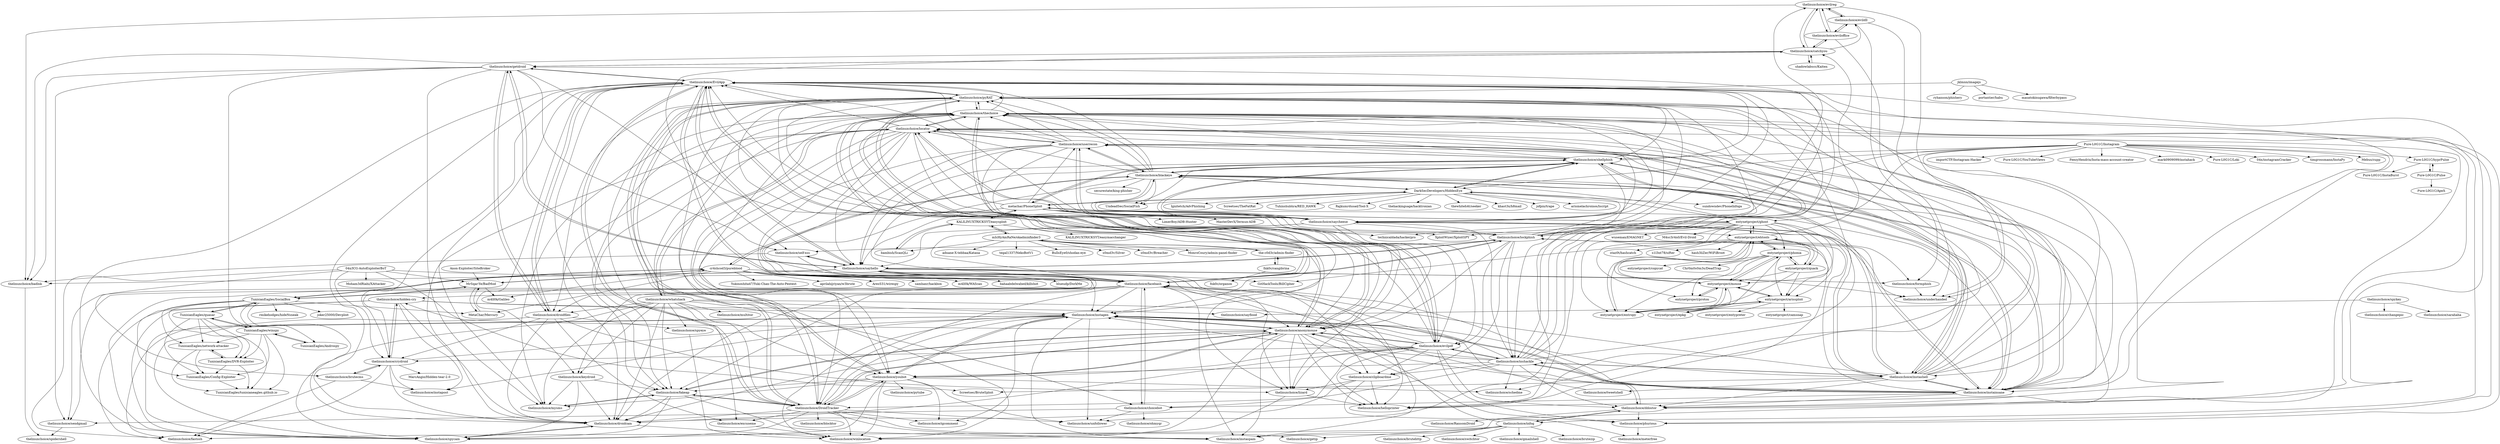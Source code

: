 digraph G {
"thelinuxchoice/evilreg" -> "thelinuxchoice/evildll"
"thelinuxchoice/evilreg" -> "thelinuxchoice/eviloffice"
"thelinuxchoice/evilreg" -> "thelinuxchoice/catchyou"
"thelinuxchoice/evilreg" -> "thelinuxchoice/underhanded"
"thelinuxchoice/evilreg" -> "thelinuxchoice/badlnk"
"thelinuxchoice/shellphish" -> "thelinuxchoice/blackeye"
"thelinuxchoice/shellphish" -> "thelinuxchoice/userrecon"
"thelinuxchoice/shellphish" -> "thelinuxchoice/saycheese"
"thelinuxchoice/shellphish" -> "thelinuxchoice/instashell"
"thelinuxchoice/shellphish" -> "DarkSecDevelopers/HiddenEye"
"thelinuxchoice/shellphish" -> "UndeadSec/SocialFish" ["e"=1]
"thelinuxchoice/shellphish" -> "thelinuxchoice/instainsane"
"thelinuxchoice/shellphish" -> "thelinuxchoice/thechoice"
"thelinuxchoice/shellphish" -> "thelinuxchoice/pyRAT"
"thelinuxchoice/shellphish" -> "thelinuxchoice/locator"
"thelinuxchoice/shellphish" -> "thelinuxchoice/facebash"
"thelinuxchoice/shellphish" -> "thelinuxchoice/inshackle"
"thelinuxchoice/shellphish" -> "thelinuxchoice/EvilApp"
"thelinuxchoice/shellphish" -> "metachar/PhoneSploit"
"thelinuxchoice/shellphish" -> "thelinuxchoice/sayhello"
"thelinuxchoice/inshackle" -> "thelinuxchoice/anonymouse"
"thelinuxchoice/inshackle" -> "thelinuxchoice/youbot"
"thelinuxchoice/inshackle" -> "thelinuxchoice/pyRAT"
"thelinuxchoice/inshackle" -> "thelinuxchoice/instagen"
"thelinuxchoice/inshackle" -> "thelinuxchoice/choicebot"
"thelinuxchoice/inshackle" -> "thelinuxchoice/thechoice"
"thelinuxchoice/inshackle" -> "thelinuxchoice/evilpdf"
"thelinuxchoice/inshackle" -> "thelinuxchoice/facebash"
"thelinuxchoice/inshackle" -> "thelinuxchoice/schedme"
"thelinuxchoice/inshackle" -> "thelinuxchoice/locator"
"thelinuxchoice/inshackle" -> "thelinuxchoice/instainsane"
"thelinuxchoice/inshackle" -> "thelinuxchoice/EvilApp"
"thelinuxchoice/inshackle" -> "thelinuxchoice/ddostor"
"thelinuxchoice/inshackle" -> "thelinuxchoice/clipboardme"
"thelinuxchoice/inshackle" -> "thelinuxchoice/instashell"
"entynetproject/ghost" -> "entynetproject/ehtools"
"entynetproject/ghost" -> "metachar/PhoneSploit"
"entynetproject/ghost" -> "entynetproject/phonia"
"entynetproject/ghost" -> "entynetproject/mouse"
"entynetproject/ghost" -> "entynetproject/proton"
"entynetproject/ghost" -> "entynetproject/entropy"
"entynetproject/ghost" -> "entynetproject/quack"
"entynetproject/ghost" -> "M4sc3r4n0/Evil-Droid" ["e"=1]
"entynetproject/ghost" -> "thelinuxchoice/lockphish"
"entynetproject/ghost" -> "entynetproject/arissploit"
"entynetproject/ghost" -> "XploitWizer/XploitSPY" ["e"=1]
"entynetproject/ghost" -> "wuseman/EMAGNET" ["e"=1]
"entynetproject/ghost" -> "DarkSecDevelopers/HiddenEye"
"entynetproject/ghost" -> "technicaldada/hackerpro" ["e"=1]
"entynetproject/ghost" -> "thelinuxchoice/blackeye"
"thelinuxchoice/sayhello" -> "thelinuxchoice/underhanded"
"thelinuxchoice/sayhello" -> "thelinuxchoice/self-xss"
"thelinuxchoice/sayhello" -> "thelinuxchoice/droidcam"
"thelinuxchoice/sayhello" -> "thelinuxchoice/droidfiles"
"thelinuxchoice/sayhello" -> "thelinuxchoice/clipboardme"
"thelinuxchoice/sayhello" -> "thelinuxchoice/EvilApp"
"thelinuxchoice/sayhello" -> "thelinuxchoice/sendgmail"
"thelinuxchoice/sayhello" -> "thelinuxchoice/formphish"
"thelinuxchoice/sayhello" -> "thelinuxchoice/helloprinter"
"thelinuxchoice/sayhello" -> "thelinuxchoice/facebash"
"thelinuxchoice/sayhello" -> "thelinuxchoice/getdroid"
"thelinuxchoice/sayhello" -> "thelinuxchoice/lockphish"
"thelinuxchoice/sayhello" -> "thelinuxchoice/badlnk"
"DarkSecDevelopers/HiddenEye" -> "thelinuxchoice/shellphish"
"DarkSecDevelopers/HiddenEye" -> "thelinuxchoice/blackeye"
"DarkSecDevelopers/HiddenEye" -> "UndeadSec/SocialFish" ["e"=1]
"DarkSecDevelopers/HiddenEye" -> "sundowndev/PhoneInfoga" ["e"=1]
"DarkSecDevelopers/HiddenEye" -> "thelinuxchoice/saycheese"
"DarkSecDevelopers/HiddenEye" -> "Screetsec/TheFatRat" ["e"=1]
"DarkSecDevelopers/HiddenEye" -> "Tuhinshubhra/RED_HAWK" ["e"=1]
"DarkSecDevelopers/HiddenEye" -> "Rajkumrdusad/Tool-X" ["e"=1]
"DarkSecDevelopers/HiddenEye" -> "thehackingsage/hacktronian" ["e"=1]
"DarkSecDevelopers/HiddenEye" -> "thewhiteh4t/seeker" ["e"=1]
"DarkSecDevelopers/HiddenEye" -> "khast3x/h8mail" ["e"=1]
"DarkSecDevelopers/HiddenEye" -> "jofpin/trape" ["e"=1]
"DarkSecDevelopers/HiddenEye" -> "metachar/PhoneSploit"
"DarkSecDevelopers/HiddenEye" -> "arismelachroinos/lscript" ["e"=1]
"DarkSecDevelopers/HiddenEye" -> "Ignitetch/AdvPhishing" ["e"=1]
"Anon-Exploiter/SiteBroker" -> "MrSqar-Ye/BadMod"
"cr4shcod3/pureblood" -> "MrSqar-Ye/BadMod"
"cr4shcod3/pureblood" -> "GitHackTools/BillCipher" ["e"=1]
"cr4shcod3/pureblood" -> "TunisianEagles/SocialBox"
"cr4shcod3/pureblood" -> "MetaChar/Mercury"
"cr4shcod3/pureblood" -> "Yukinoshita47/Yuki-Chan-The-Auto-Pentest" ["e"=1]
"cr4shcod3/pureblood" -> "aprilahijriyan/w3brute"
"cr4shcod3/pureblood" -> "AresS31/wirespy" ["e"=1]
"cr4shcod3/pureblood" -> "samhaxr/hackbox"
"cr4shcod3/pureblood" -> "bahaabdelwahed/killshot" ["e"=1]
"cr4shcod3/pureblood" -> "blueudp/DorkMe"
"cr4shcod3/pureblood" -> "thelinuxchoice/blackeye"
"cr4shcod3/pureblood" -> "m4ll0k/Galileo"
"cr4shcod3/pureblood" -> "m4ll0k/WAScan" ["e"=1]
"thelinuxchoice/spykey" -> "thelinuxchoice/sayflood"
"thelinuxchoice/spykey" -> "thelinuxchoice/changepic"
"thelinuxchoice/spykey" -> "thelinuxchoice/sarahaha"
"thelinuxchoice/instainsane" -> "thelinuxchoice/instashell"
"thelinuxchoice/instainsane" -> "thelinuxchoice/facebash"
"thelinuxchoice/instainsane" -> "thelinuxchoice/thechoice"
"thelinuxchoice/instainsane" -> "thelinuxchoice/inshackle"
"thelinuxchoice/instainsane" -> "thelinuxchoice/locator"
"thelinuxchoice/instainsane" -> "thelinuxchoice/userrecon"
"thelinuxchoice/instainsane" -> "thelinuxchoice/saycheese"
"thelinuxchoice/instainsane" -> "thelinuxchoice/shellphish"
"thelinuxchoice/instainsane" -> "thelinuxchoice/blackeye"
"thelinuxchoice/instainsane" -> "thelinuxchoice/anonymouse"
"thelinuxchoice/instainsane" -> "thelinuxchoice/lockphish"
"thelinuxchoice/instainsane" -> "thelinuxchoice/choicebot"
"thelinuxchoice/instainsane" -> "thelinuxchoice/instagen"
"thelinuxchoice/instainsane" -> "thelinuxchoice/EvilApp"
"thelinuxchoice/instainsane" -> "thelinuxchoice/ddostor"
"entynetproject/arissploit" -> "entynetproject/mouse"
"entynetproject/arissploit" -> "entynetproject/entypreter"
"entynetproject/arissploit" -> "entynetproject/camsnap"
"entynetproject/arissploit" -> "entynetproject/epkg"
"entynetproject/arissploit" -> "entynetproject/entropy"
"04x/ICG-AutoExploiterBoT" -> "thelinuxchoice/brutecms"
"04x/ICG-AutoExploiterBoT" -> "thelinuxchoice/facebash"
"04x/ICG-AutoExploiterBoT" -> "Screetsec/BruteSploit" ["e"=1]
"04x/ICG-AutoExploiterBoT" -> "thelinuxchoice/crydroid"
"04x/ICG-AutoExploiterBoT" -> "Moham3dRiahi/XAttacker" ["e"=1]
"04x/ICG-AutoExploiterBoT" -> "MrSqar-Ye/BadMod"
"04x/ICG-AutoExploiterBoT" -> "thelinuxchoice/fastssh"
"thelinuxchoice/blackeye" -> "thelinuxchoice/shellphish"
"thelinuxchoice/blackeye" -> "thelinuxchoice/userrecon"
"thelinuxchoice/blackeye" -> "thelinuxchoice/instashell"
"thelinuxchoice/blackeye" -> "thelinuxchoice/thechoice"
"thelinuxchoice/blackeye" -> "DarkSecDevelopers/HiddenEye"
"thelinuxchoice/blackeye" -> "UndeadSec/SocialFish" ["e"=1]
"thelinuxchoice/blackeye" -> "thelinuxchoice/locator"
"thelinuxchoice/blackeye" -> "thelinuxchoice/saycheese"
"thelinuxchoice/blackeye" -> "thelinuxchoice/instainsane"
"thelinuxchoice/blackeye" -> "thelinuxchoice/pyRAT"
"thelinuxchoice/blackeye" -> "thelinuxchoice/facebash"
"thelinuxchoice/blackeye" -> "securestate/king-phisher" ["e"=1]
"thelinuxchoice/blackeye" -> "cr4shcod3/pureblood"
"thelinuxchoice/blackeye" -> "thelinuxchoice/EvilApp"
"thelinuxchoice/blackeye" -> "thelinuxchoice/ddostor"
"entynetproject/quack" -> "entynetproject/entropy"
"entynetproject/quack" -> "entynetproject/ehtools"
"entynetproject/quack" -> "entynetproject/phonia"
"entynetproject/quack" -> "entynetproject/mouse"
"entynetproject/quack" -> "entynetproject/arissploit"
"thelinuxchoice/thechoice" -> "thelinuxchoice/anonymouse"
"thelinuxchoice/thechoice" -> "thelinuxchoice/fakeap"
"thelinuxchoice/thechoice" -> "thelinuxchoice/DroidTracker"
"thelinuxchoice/thechoice" -> "thelinuxchoice/facebash"
"thelinuxchoice/thechoice" -> "thelinuxchoice/instagen"
"thelinuxchoice/thechoice" -> "thelinuxchoice/pyRAT"
"thelinuxchoice/thechoice" -> "thelinuxchoice/EvilApp"
"thelinuxchoice/thechoice" -> "thelinuxchoice/youbot"
"thelinuxchoice/thechoice" -> "thelinuxchoice/infog"
"thelinuxchoice/thechoice" -> "thelinuxchoice/evilpdf"
"thelinuxchoice/thechoice" -> "thelinuxchoice/locator"
"thelinuxchoice/thechoice" -> "thelinuxchoice/ddostor"
"thelinuxchoice/thechoice" -> "thelinuxchoice/helloprinter"
"thelinuxchoice/thechoice" -> "thelinuxchoice/mysms"
"thelinuxchoice/thechoice" -> "thelinuxchoice/phurious"
"thelinuxchoice/DroidTracker" -> "thelinuxchoice/droidcam"
"thelinuxchoice/DroidTracker" -> "thelinuxchoice/fakeap"
"thelinuxchoice/DroidTracker" -> "thelinuxchoice/winlocation"
"thelinuxchoice/DroidTracker" -> "thelinuxchoice/pyRAT"
"thelinuxchoice/DroidTracker" -> "thelinuxchoice/spycam"
"thelinuxchoice/DroidTracker" -> "thelinuxchoice/EvilApp"
"thelinuxchoice/DroidTracker" -> "thelinuxchoice/igcomment"
"thelinuxchoice/DroidTracker" -> "thelinuxchoice/anonymouse"
"thelinuxchoice/DroidTracker" -> "thelinuxchoice/instaspam"
"thelinuxchoice/DroidTracker" -> "thelinuxchoice/instagen"
"thelinuxchoice/DroidTracker" -> "thelinuxchoice/excuseme"
"thelinuxchoice/DroidTracker" -> "thelinuxchoice/youbot"
"thelinuxchoice/DroidTracker" -> "thelinuxchoice/unfollower"
"thelinuxchoice/DroidTracker" -> "thelinuxchoice/getip"
"thelinuxchoice/DroidTracker" -> "thelinuxchoice/blocktor"
"metachar/PhoneSploit" -> "entynetproject/ghost"
"metachar/PhoneSploit" -> "thelinuxchoice/saycheese"
"metachar/PhoneSploit" -> "KALILINUXTRICKSYT/easysploit"
"metachar/PhoneSploit" -> "thelinuxchoice/locator"
"metachar/PhoneSploit" -> "entynetproject/ehtools"
"metachar/PhoneSploit" -> "thelinuxchoice/shellphish"
"metachar/PhoneSploit" -> "thelinuxchoice/sayhello"
"metachar/PhoneSploit" -> "thelinuxchoice/userrecon"
"metachar/PhoneSploit" -> "LimerBoy/ADB-Hunter"
"metachar/PhoneSploit" -> "XploitWizer/XploitSPY" ["e"=1]
"metachar/PhoneSploit" -> "thelinuxchoice/lockphish"
"metachar/PhoneSploit" -> "MasterDevX/Termux-ADB" ["e"=1]
"metachar/PhoneSploit" -> "thelinuxchoice/instainsane"
"metachar/PhoneSploit" -> "technicaldada/hackerpro" ["e"=1]
"metachar/PhoneSploit" -> "DarkSecDevelopers/HiddenEye"
"thelinuxchoice/saycheese" -> "thelinuxchoice/sayhello"
"thelinuxchoice/saycheese" -> "thelinuxchoice/locator"
"thelinuxchoice/saycheese" -> "thelinuxchoice/shellphish"
"thelinuxchoice/saycheese" -> "thelinuxchoice/instashell"
"thelinuxchoice/saycheese" -> "thelinuxchoice/evilpdf"
"thelinuxchoice/saycheese" -> "thelinuxchoice/userrecon"
"thelinuxchoice/saycheese" -> "thelinuxchoice/inshackle"
"thelinuxchoice/saycheese" -> "thelinuxchoice/instainsane"
"thelinuxchoice/saycheese" -> "thelinuxchoice/thechoice"
"thelinuxchoice/saycheese" -> "thelinuxchoice/facebash"
"thelinuxchoice/saycheese" -> "thelinuxchoice/blackeye"
"thelinuxchoice/saycheese" -> "thelinuxchoice/pyRAT"
"thelinuxchoice/saycheese" -> "thelinuxchoice/EvilApp"
"thelinuxchoice/saycheese" -> "thelinuxchoice/anonymouse"
"thelinuxchoice/saycheese" -> "thelinuxchoice/lockphish"
"thelinuxchoice/lockphish" -> "thelinuxchoice/formphish"
"thelinuxchoice/lockphish" -> "thelinuxchoice/underhanded"
"thelinuxchoice/lockphish" -> "thelinuxchoice/facebash"
"thelinuxchoice/lockphish" -> "thelinuxchoice/self-xss"
"thelinuxchoice/lockphish" -> "thelinuxchoice/sayhello"
"thelinuxchoice/lockphish" -> "thelinuxchoice/EvilApp"
"thelinuxchoice/lockphish" -> "thelinuxchoice/anonymouse"
"thelinuxchoice/lockphish" -> "thelinuxchoice/evilpdf"
"thelinuxchoice/lockphish" -> "thelinuxchoice/thechoice"
"thelinuxchoice/lockphish" -> "thelinuxchoice/getdroid"
"thelinuxchoice/lockphish" -> "thelinuxchoice/evilreg"
"thelinuxchoice/lockphish" -> "thelinuxchoice/inshackle"
"thelinuxchoice/lockphish" -> "thelinuxchoice/locator"
"thelinuxchoice/lockphish" -> "thelinuxchoice/helloprinter"
"thelinuxchoice/lockphish" -> "thelinuxchoice/clipboardme"
"thelinuxchoice/keydroid" -> "thelinuxchoice/droidcam"
"thelinuxchoice/keydroid" -> "thelinuxchoice/fakeap"
"thelinuxchoice/keydroid" -> "thelinuxchoice/mysms"
"thelinuxchoice/keydroid" -> "thelinuxchoice/spycam"
"TunisianEagles/SocialBox" -> "TunisianEagles/quasar"
"TunisianEagles/SocialBox" -> "TunisianEagles/network-attacker"
"TunisianEagles/SocialBox" -> "TunisianEagles/DVR-Exploiter"
"TunisianEagles/SocialBox" -> "TunisianEagles/winspy"
"TunisianEagles/SocialBox" -> "TunisianEagles/Config-Exploiter"
"TunisianEagles/SocialBox" -> "MrSqar-Ye/BadMod"
"TunisianEagles/SocialBox" -> "MetaChar/Mercury"
"TunisianEagles/SocialBox" -> "TunisianEagles/Androspy"
"TunisianEagles/SocialBox" -> "joker25000/Devploit" ["e"=1]
"TunisianEagles/SocialBox" -> "cr4shcod3/pureblood"
"TunisianEagles/SocialBox" -> "rmikehodges/hideNsneak" ["e"=1]
"fnk0c/cangibrina" -> "fnk0c/organon"
"fnk0c/cangibrina" -> "the-c0d3r/admin-finder"
"thelinuxchoice/lizard" -> "thelinuxchoice/winlocation"
"thelinuxchoice/lizard" -> "thelinuxchoice/helloprinter"
"thelinuxchoice/catchyou" -> "thelinuxchoice/evilreg"
"thelinuxchoice/catchyou" -> "thelinuxchoice/eviloffice"
"thelinuxchoice/catchyou" -> "shadowlabscc/Kaiten"
"thelinuxchoice/catchyou" -> "thelinuxchoice/getdroid"
"thelinuxchoice/catchyou" -> "thelinuxchoice/evildll"
"thelinuxchoice/catchyou" -> "thelinuxchoice/self-xss"
"thelinuxchoice/catchyou" -> "thelinuxchoice/badlnk"
"KALILINUXTRICKSYT/easysploit" -> "bambish/ScanQLi"
"KALILINUXTRICKSYT/easysploit" -> "KALILINUXTRICKSYT/easymacchanger"
"KALILINUXTRICKSYT/easysploit" -> "mIcHyAmRaNe/okadminfinder3"
"KALILINUXTRICKSYT/easysploit" -> "metachar/PhoneSploit"
"the-c0d3r/admin-finder" -> "mIcHyAmRaNe/okadminfinder3"
"the-c0d3r/admin-finder" -> "fnk0c/cangibrina"
"thelinuxchoice/choicebot" -> "thelinuxchoice/sendgmail"
"thelinuxchoice/choicebot" -> "thelinuxchoice/facebash"
"thelinuxchoice/choicebot" -> "thelinuxchoice/unfollower"
"thelinuxchoice/choicebot" -> "thelinuxchoice/ohmyqr"
"thelinuxchoice/locator" -> "thelinuxchoice/thechoice"
"thelinuxchoice/locator" -> "thelinuxchoice/droidfiles"
"thelinuxchoice/locator" -> "thelinuxchoice/EvilApp"
"thelinuxchoice/locator" -> "thelinuxchoice/facebash"
"thelinuxchoice/locator" -> "thelinuxchoice/youbot"
"thelinuxchoice/locator" -> "thelinuxchoice/DroidTracker"
"thelinuxchoice/locator" -> "thelinuxchoice/whatshack"
"thelinuxchoice/locator" -> "thelinuxchoice/sayhello"
"thelinuxchoice/locator" -> "thelinuxchoice/droidcam"
"thelinuxchoice/locator" -> "thelinuxchoice/anonymouse"
"thelinuxchoice/locator" -> "thelinuxchoice/saycheese"
"thelinuxchoice/locator" -> "thelinuxchoice/userrecon"
"thelinuxchoice/locator" -> "thelinuxchoice/instagen"
"thelinuxchoice/locator" -> "thelinuxchoice/ddostor"
"thelinuxchoice/locator" -> "thelinuxchoice/fakeap"
"thelinuxchoice/fakeap" -> "thelinuxchoice/mysms"
"thelinuxchoice/fakeap" -> "thelinuxchoice/instaspam"
"thelinuxchoice/fakeap" -> "thelinuxchoice/DroidTracker"
"thelinuxchoice/fakeap" -> "thelinuxchoice/droidcam"
"thelinuxchoice/fakeap" -> "thelinuxchoice/anonymouse"
"thelinuxchoice/fakeap" -> "thelinuxchoice/spycam"
"thelinuxchoice/crydroid" -> "thelinuxchoice/hidden-cry"
"thelinuxchoice/crydroid" -> "thelinuxchoice/droidcam"
"thelinuxchoice/crydroid" -> "thelinuxchoice/instapost"
"thelinuxchoice/crydroid" -> "thelinuxchoice/fastssh"
"thelinuxchoice/crydroid" -> "thelinuxchoice/instagen"
"thelinuxchoice/crydroid" -> "MarcAngio/Hidden-tear-2.0"
"thelinuxchoice/crydroid" -> "thelinuxchoice/brutecms"
"thelinuxchoice/EvilApp" -> "thelinuxchoice/droidcam"
"thelinuxchoice/EvilApp" -> "thelinuxchoice/DroidTracker"
"thelinuxchoice/EvilApp" -> "thelinuxchoice/crydroid"
"thelinuxchoice/EvilApp" -> "thelinuxchoice/droidfiles"
"thelinuxchoice/EvilApp" -> "thelinuxchoice/anonymouse"
"thelinuxchoice/EvilApp" -> "thelinuxchoice/fakeap"
"thelinuxchoice/EvilApp" -> "thelinuxchoice/mysms"
"thelinuxchoice/EvilApp" -> "thelinuxchoice/facebash"
"thelinuxchoice/EvilApp" -> "thelinuxchoice/spycam"
"thelinuxchoice/EvilApp" -> "thelinuxchoice/sayhello"
"thelinuxchoice/EvilApp" -> "thelinuxchoice/instaspam"
"thelinuxchoice/EvilApp" -> "thelinuxchoice/keydroid"
"thelinuxchoice/EvilApp" -> "thelinuxchoice/helloprinter"
"thelinuxchoice/EvilApp" -> "thelinuxchoice/getdroid"
"thelinuxchoice/EvilApp" -> "thelinuxchoice/pyRAT"
"thelinuxchoice/mysms" -> "thelinuxchoice/fakeap"
"thelinuxchoice/self-xss" -> "thelinuxchoice/badlnk"
"thelinuxchoice/self-xss" -> "thelinuxchoice/lizard"
"thelinuxchoice/self-xss" -> "thelinuxchoice/sayhello"
"mIcHyAmRaNe/okadminfinder3" -> "the-c0d3r/admin-finder"
"mIcHyAmRaNe/okadminfinder3" -> "s0md3v/Breacher" ["e"=1]
"mIcHyAmRaNe/okadminfinder3" -> "bambish/ScanQLi"
"mIcHyAmRaNe/okadminfinder3" -> "KALILINUXTRICKSYT/easysploit"
"mIcHyAmRaNe/okadminfinder3" -> "MonroCoury/admin-panel-finder"
"mIcHyAmRaNe/okadminfinder3" -> "adnane-X-tebbaa/Katana" ["e"=1]
"mIcHyAmRaNe/okadminfinder3" -> "tegal1337/NekoBotV1" ["e"=1]
"mIcHyAmRaNe/okadminfinder3" -> "BullsEye0/shodan-eye" ["e"=1]
"mIcHyAmRaNe/okadminfinder3" -> "s0md3v/Silver" ["e"=1]
"thelinuxchoice/userrecon" -> "thelinuxchoice/instashell"
"thelinuxchoice/userrecon" -> "thelinuxchoice/blackeye"
"thelinuxchoice/userrecon" -> "thelinuxchoice/shellphish"
"thelinuxchoice/userrecon" -> "thelinuxchoice/thechoice"
"thelinuxchoice/userrecon" -> "thelinuxchoice/locator"
"thelinuxchoice/userrecon" -> "thelinuxchoice/pyRAT"
"thelinuxchoice/userrecon" -> "thelinuxchoice/facebash"
"thelinuxchoice/userrecon" -> "thelinuxchoice/saycheese"
"thelinuxchoice/userrecon" -> "thelinuxchoice/inshackle"
"thelinuxchoice/userrecon" -> "thelinuxchoice/instainsane"
"thelinuxchoice/userrecon" -> "thelinuxchoice/EvilApp"
"thelinuxchoice/userrecon" -> "thelinuxchoice/anonymouse"
"thelinuxchoice/userrecon" -> "thelinuxchoice/evilpdf"
"thelinuxchoice/userrecon" -> "thelinuxchoice/sayhello"
"thelinuxchoice/userrecon" -> "thelinuxchoice/DroidTracker"
"Pure-L0G1C/Instagram" -> "thelinuxchoice/instainsane"
"Pure-L0G1C/Instagram" -> "thelinuxchoice/instashell"
"Pure-L0G1C/Instagram" -> "importCTF/Instagram-Hacker" ["e"=1]
"Pure-L0G1C/Instagram" -> "Pure-L0G1C/YouTubeViews" ["e"=1]
"Pure-L0G1C/Instagram" -> "DarkSecDevelopers/HiddenEye"
"Pure-L0G1C/Instagram" -> "sundowndev/PhoneInfoga" ["e"=1]
"Pure-L0G1C/Instagram" -> "FeezyHendrix/Insta-mass-account-creator" ["e"=1]
"Pure-L0G1C/Instagram" -> "mark0909099/instahack" ["e"=1]
"Pure-L0G1C/Instagram" -> "Pure-L0G1C/Loki" ["e"=1]
"Pure-L0G1C/Instagram" -> "04x/instagramCracker"
"Pure-L0G1C/Instagram" -> "timgrossmann/InstaPy" ["e"=1]
"Pure-L0G1C/Instagram" -> "thelinuxchoice/shellphish"
"Pure-L0G1C/Instagram" -> "entynetproject/ghost"
"Pure-L0G1C/Instagram" -> "Pure-L0G1C/hyprPulse"
"Pure-L0G1C/Instagram" -> "Mebus/cupp" ["e"=1]
"entynetproject/mouse" -> "entynetproject/arissploit"
"entynetproject/mouse" -> "entynetproject/entropy"
"entynetproject/mouse" -> "entynetproject/proton"
"entynetproject/mouse" -> "entynetproject/phonia"
"entynetproject/mouse" -> "entynetproject/ehtools"
"entynetproject/mouse" -> "entynetproject/epkg"
"thelinuxchoice/instashell" -> "thelinuxchoice/instainsane"
"thelinuxchoice/instashell" -> "thelinuxchoice/facebash"
"thelinuxchoice/instashell" -> "thelinuxchoice/userrecon"
"thelinuxchoice/instashell" -> "thelinuxchoice/thechoice"
"thelinuxchoice/instashell" -> "thelinuxchoice/saycheese"
"thelinuxchoice/instashell" -> "thelinuxchoice/pyRAT"
"thelinuxchoice/instashell" -> "thelinuxchoice/shellphish"
"thelinuxchoice/instashell" -> "thelinuxchoice/locator"
"thelinuxchoice/instashell" -> "thelinuxchoice/blackeye"
"thelinuxchoice/instashell" -> "thelinuxchoice/inshackle"
"thelinuxchoice/instashell" -> "thelinuxchoice/instagen"
"thelinuxchoice/instashell" -> "thelinuxchoice/ddostor"
"thelinuxchoice/instashell" -> "Screetsec/BruteSploit" ["e"=1]
"thelinuxchoice/instashell" -> "thelinuxchoice/tweetshell"
"thelinuxchoice/instashell" -> "thelinuxchoice/EvilApp"
"bambish/ScanQLi" -> "KALILINUXTRICKSYT/easysploit"
"entynetproject/entropy" -> "entynetproject/mouse"
"entynetproject/entropy" -> "entynetproject/arissploit"
"entynetproject/entropy" -> "entynetproject/ehtools"
"entynetproject/proton" -> "entynetproject/mouse"
"thelinuxchoice/eviloffice" -> "thelinuxchoice/evildll"
"thelinuxchoice/eviloffice" -> "thelinuxchoice/evilreg"
"thelinuxchoice/eviloffice" -> "thelinuxchoice/underhanded"
"thelinuxchoice/eviloffice" -> "thelinuxchoice/catchyou"
"thelinuxchoice/evilpdf" -> "thelinuxchoice/anonymouse"
"thelinuxchoice/evilpdf" -> "thelinuxchoice/DroidTracker"
"thelinuxchoice/evilpdf" -> "thelinuxchoice/pyRAT"
"thelinuxchoice/evilpdf" -> "thelinuxchoice/thechoice"
"thelinuxchoice/evilpdf" -> "thelinuxchoice/instagen"
"thelinuxchoice/evilpdf" -> "thelinuxchoice/EvilApp"
"thelinuxchoice/evilpdf" -> "thelinuxchoice/youbot"
"thelinuxchoice/evilpdf" -> "thelinuxchoice/lizard"
"thelinuxchoice/evilpdf" -> "thelinuxchoice/helloprinter"
"thelinuxchoice/evilpdf" -> "thelinuxchoice/droidcam"
"thelinuxchoice/evilpdf" -> "thelinuxchoice/phurious"
"thelinuxchoice/evilpdf" -> "thelinuxchoice/inshackle"
"thelinuxchoice/evilpdf" -> "thelinuxchoice/ddostor"
"thelinuxchoice/evilpdf" -> "thelinuxchoice/clipboardme"
"thelinuxchoice/evilpdf" -> "thelinuxchoice/crydroid"
"entynetproject/phonia" -> "entynetproject/mouse"
"entynetproject/phonia" -> "entynetproject/ehtools"
"entynetproject/phonia" -> "entynetproject/entropy"
"entynetproject/phonia" -> "entynetproject/quack"
"entynetproject/phonia" -> "Chr0m0s0m3s/DeadTrap"
"entynetproject/phonia" -> "entynetproject/arissploit"
"entynetproject/phonia" -> "entynetproject/epkg"
"entynetproject/phonia" -> "entynetproject/copycat"
"entynetproject/phonia" -> "entynetproject/proton"
"thelinuxchoice/hidden-cry" -> "thelinuxchoice/crydroid"
"thelinuxchoice/hidden-cry" -> "thelinuxchoice/fastssh"
"thelinuxchoice/hidden-cry" -> "thelinuxchoice/instapost"
"thelinuxchoice/hidden-cry" -> "thelinuxchoice/droidcam"
"thelinuxchoice/hidden-cry" -> "thelinuxchoice/instagen"
"thelinuxchoice/hidden-cry" -> "thelinuxchoice/sayflood"
"thelinuxchoice/hidden-cry" -> "thelinuxchoice/spycam"
"MrSqar-Ye/BadMod" -> "MetaChar/Mercury"
"MrSqar-Ye/BadMod" -> "TunisianEagles/SocialBox"
"MrSqar-Ye/BadMod" -> "cr4shcod3/pureblood"
"MrSqar-Ye/BadMod" -> "m4ll0k/Galileo"
"thelinuxchoice/evildll" -> "thelinuxchoice/eviloffice"
"thelinuxchoice/evildll" -> "thelinuxchoice/evilreg"
"thelinuxchoice/evildll" -> "thelinuxchoice/underhanded"
"thelinuxchoice/evildll" -> "thelinuxchoice/formphish"
"thelinuxchoice/tweetshell" -> "thelinuxchoice/facebash"
"thelinuxchoice/getdroid" -> "thelinuxchoice/droidfiles"
"thelinuxchoice/getdroid" -> "thelinuxchoice/lizard"
"thelinuxchoice/getdroid" -> "thelinuxchoice/EvilApp"
"thelinuxchoice/getdroid" -> "thelinuxchoice/droidcam"
"thelinuxchoice/getdroid" -> "thelinuxchoice/sendgmail"
"thelinuxchoice/getdroid" -> "thelinuxchoice/catchyou"
"thelinuxchoice/getdroid" -> "thelinuxchoice/sayhello"
"thelinuxchoice/getdroid" -> "thelinuxchoice/badlnk"
"thelinuxchoice/getdroid" -> "thelinuxchoice/self-xss"
"thelinuxchoice/getdroid" -> "thelinuxchoice/mysms"
"entynetproject/ehtools" -> "entynetproject/phonia"
"entynetproject/ehtools" -> "entynetproject/mouse"
"entynetproject/ehtools" -> "entynetproject/entropy"
"entynetproject/ehtools" -> "entynetproject/arissploit"
"entynetproject/ehtools" -> "entynetproject/quack"
"entynetproject/ehtools" -> "entynetproject/ghost"
"entynetproject/ehtools" -> "GitHackTools/BillCipher" ["e"=1]
"entynetproject/ehtools" -> "staz0t/hashcatch" ["e"=1]
"entynetproject/ehtools" -> "s1l3nt78/sifter" ["e"=1]
"entynetproject/ehtools" -> "thelinuxchoice/catchyou"
"entynetproject/ehtools" -> "hash3liZer/WiFiBroot" ["e"=1]
"thelinuxchoice/whatshack" -> "thelinuxchoice/fakeap"
"thelinuxchoice/whatshack" -> "thelinuxchoice/DroidTracker"
"thelinuxchoice/whatshack" -> "thelinuxchoice/instagen"
"thelinuxchoice/whatshack" -> "thelinuxchoice/instaspam"
"thelinuxchoice/whatshack" -> "thelinuxchoice/locator"
"thelinuxchoice/whatshack" -> "thelinuxchoice/droidcam"
"thelinuxchoice/whatshack" -> "thelinuxchoice/spycam"
"thelinuxchoice/whatshack" -> "thelinuxchoice/youbot"
"thelinuxchoice/whatshack" -> "thelinuxchoice/keydroid"
"thelinuxchoice/whatshack" -> "thelinuxchoice/mysms"
"thelinuxchoice/whatshack" -> "thelinuxchoice/droidfiles"
"thelinuxchoice/whatshack" -> "thelinuxchoice/choicebot"
"thelinuxchoice/whatshack" -> "thelinuxchoice/spyeye"
"thelinuxchoice/whatshack" -> "thelinuxchoice/multitor"
"thelinuxchoice/whatshack" -> "thelinuxchoice/thechoice"
"jklmnn/imagejs" -> "masatokinugawa/filterbypass" ["e"=1]
"jklmnn/imagejs" -> "ryhanson/phishery" ["e"=1]
"jklmnn/imagejs" -> "thelinuxchoice/pyRAT"
"jklmnn/imagejs" -> "portantier/habu" ["e"=1]
"thelinuxchoice/spycam" -> "thelinuxchoice/droidcam"
"thelinuxchoice/youbot" -> "thelinuxchoice/instagen"
"thelinuxchoice/youbot" -> "thelinuxchoice/unfollower"
"thelinuxchoice/youbot" -> "thelinuxchoice/igcomment"
"thelinuxchoice/youbot" -> "thelinuxchoice/spycam"
"thelinuxchoice/youbot" -> "thelinuxchoice/anonymouse"
"thelinuxchoice/youbot" -> "thelinuxchoice/DroidTracker"
"thelinuxchoice/youbot" -> "thelinuxchoice/fakeap"
"thelinuxchoice/youbot" -> "thelinuxchoice/pytube"
"thelinuxchoice/youbot" -> "thelinuxchoice/winlocation"
"thelinuxchoice/youbot" -> "thelinuxchoice/pyRAT"
"thelinuxchoice/youbot" -> "thelinuxchoice/mysms"
"thelinuxchoice/youbot" -> "thelinuxchoice/schedme"
"thelinuxchoice/ddostor" -> "thelinuxchoice/instagen"
"thelinuxchoice/ddostor" -> "thelinuxchoice/phurious"
"thelinuxchoice/ddostor" -> "thelinuxchoice/infog"
"thelinuxchoice/ddostor" -> "thelinuxchoice/RansomDroid"
"Pure-L0G1C/Pulse" -> "Pure-L0G1C/hyprPulse"
"Pure-L0G1C/Pulse" -> "Pure-L0G1C/ApeX"
"thelinuxchoice/clipboardme" -> "thelinuxchoice/helloprinter"
"thelinuxchoice/clipboardme" -> "thelinuxchoice/lizard"
"thelinuxchoice/clipboardme" -> "thelinuxchoice/droidcam"
"thelinuxchoice/clipboardme" -> "thelinuxchoice/meterfree"
"TunisianEagles/winspy" -> "TunisianEagles/quasar"
"TunisianEagles/winspy" -> "TunisianEagles/Config-Exploiter"
"TunisianEagles/winspy" -> "TunisianEagles/DVR-Exploiter"
"TunisianEagles/winspy" -> "TunisianEagles/Androspy"
"TunisianEagles/winspy" -> "TunisianEagles/network-attacker"
"TunisianEagles/winspy" -> "TunisianEagles/tunisianeagles.github.io"
"TunisianEagles/quasar" -> "TunisianEagles/Config-Exploiter"
"TunisianEagles/quasar" -> "TunisianEagles/network-attacker"
"TunisianEagles/quasar" -> "TunisianEagles/winspy"
"TunisianEagles/quasar" -> "TunisianEagles/DVR-Exploiter"
"TunisianEagles/quasar" -> "TunisianEagles/tunisianeagles.github.io"
"TunisianEagles/quasar" -> "TunisianEagles/SocialBox"
"thelinuxchoice/brutecms" -> "thelinuxchoice/fastssh"
"thelinuxchoice/brutecms" -> "thelinuxchoice/instapost"
"thelinuxchoice/brutecms" -> "thelinuxchoice/crydroid"
"thelinuxchoice/badlnk" -> "thelinuxchoice/spidershell"
"shadowlabscc/Kaiten" -> "thelinuxchoice/catchyou"
"TunisianEagles/DVR-Exploiter" -> "TunisianEagles/network-attacker"
"TunisianEagles/DVR-Exploiter" -> "TunisianEagles/tunisianeagles.github.io"
"TunisianEagles/DVR-Exploiter" -> "TunisianEagles/Config-Exploiter"
"thelinuxchoice/infog" -> "thelinuxchoice/instagen"
"thelinuxchoice/infog" -> "thelinuxchoice/fastssh"
"thelinuxchoice/infog" -> "thelinuxchoice/switchtor"
"thelinuxchoice/infog" -> "thelinuxchoice/gmailshell"
"thelinuxchoice/infog" -> "thelinuxchoice/brutezip"
"thelinuxchoice/infog" -> "thelinuxchoice/brutehttp"
"thelinuxchoice/infog" -> "thelinuxchoice/ddostor"
"thelinuxchoice/infog" -> "thelinuxchoice/getip"
"thelinuxchoice/infog" -> "thelinuxchoice/instaspam"
"thelinuxchoice/pyRAT" -> "thelinuxchoice/DroidTracker"
"thelinuxchoice/pyRAT" -> "thelinuxchoice/phurious"
"thelinuxchoice/pyRAT" -> "thelinuxchoice/youbot"
"thelinuxchoice/pyRAT" -> "thelinuxchoice/helloprinter"
"thelinuxchoice/pyRAT" -> "thelinuxchoice/anonymouse"
"thelinuxchoice/pyRAT" -> "thelinuxchoice/instagen"
"thelinuxchoice/pyRAT" -> "thelinuxchoice/evilpdf"
"thelinuxchoice/pyRAT" -> "thelinuxchoice/droidcam"
"thelinuxchoice/pyRAT" -> "thelinuxchoice/schedme"
"thelinuxchoice/pyRAT" -> "thelinuxchoice/excuseme"
"thelinuxchoice/pyRAT" -> "thelinuxchoice/thechoice"
"thelinuxchoice/pyRAT" -> "thelinuxchoice/EvilApp"
"thelinuxchoice/pyRAT" -> "thelinuxchoice/winlocation"
"thelinuxchoice/pyRAT" -> "thelinuxchoice/unfollower"
"thelinuxchoice/pyRAT" -> "thelinuxchoice/lizard"
"thelinuxchoice/droidfiles" -> "thelinuxchoice/droidcam"
"thelinuxchoice/droidfiles" -> "thelinuxchoice/spyeye"
"thelinuxchoice/droidfiles" -> "thelinuxchoice/spycam"
"thelinuxchoice/droidfiles" -> "thelinuxchoice/lizard"
"thelinuxchoice/droidfiles" -> "thelinuxchoice/EvilApp"
"thelinuxchoice/droidfiles" -> "thelinuxchoice/excuseme"
"thelinuxchoice/droidfiles" -> "thelinuxchoice/crydroid"
"thelinuxchoice/droidfiles" -> "thelinuxchoice/getdroid"
"thelinuxchoice/instagen" -> "thelinuxchoice/instapost"
"thelinuxchoice/instagen" -> "thelinuxchoice/youbot"
"thelinuxchoice/instagen" -> "thelinuxchoice/fastssh"
"thelinuxchoice/instagen" -> "thelinuxchoice/anonymouse"
"thelinuxchoice/instagen" -> "thelinuxchoice/igcomment"
"thelinuxchoice/instagen" -> "thelinuxchoice/unfollower"
"thelinuxchoice/instagen" -> "thelinuxchoice/instaspam"
"thelinuxchoice/instagen" -> "thelinuxchoice/spycam"
"thelinuxchoice/instagen" -> "thelinuxchoice/ddostor"
"thelinuxchoice/instagen" -> "thelinuxchoice/winlocation"
"thelinuxchoice/excuseme" -> "thelinuxchoice/winlocation"
"TunisianEagles/Config-Exploiter" -> "TunisianEagles/tunisianeagles.github.io"
"TunisianEagles/network-attacker" -> "TunisianEagles/DVR-Exploiter"
"TunisianEagles/network-attacker" -> "TunisianEagles/Config-Exploiter"
"TunisianEagles/network-attacker" -> "TunisianEagles/tunisianeagles.github.io"
"thelinuxchoice/droidcam" -> "thelinuxchoice/winlocation"
"thelinuxchoice/droidcam" -> "thelinuxchoice/spycam"
"thelinuxchoice/anonymouse" -> "thelinuxchoice/droidcam"
"thelinuxchoice/anonymouse" -> "thelinuxchoice/fakeap"
"thelinuxchoice/anonymouse" -> "thelinuxchoice/instagen"
"thelinuxchoice/anonymouse" -> "thelinuxchoice/helloprinter"
"thelinuxchoice/anonymouse" -> "thelinuxchoice/DroidTracker"
"thelinuxchoice/anonymouse" -> "thelinuxchoice/youbot"
"thelinuxchoice/anonymouse" -> "thelinuxchoice/evilpdf"
"thelinuxchoice/anonymouse" -> "thelinuxchoice/instaspam"
"thelinuxchoice/anonymouse" -> "thelinuxchoice/EvilApp"
"thelinuxchoice/anonymouse" -> "thelinuxchoice/hidden-cry"
"thelinuxchoice/anonymouse" -> "thelinuxchoice/winlocation"
"thelinuxchoice/anonymouse" -> "thelinuxchoice/phurious"
"thelinuxchoice/anonymouse" -> "thelinuxchoice/thechoice"
"thelinuxchoice/anonymouse" -> "thelinuxchoice/clipboardme"
"thelinuxchoice/anonymouse" -> "thelinuxchoice/lizard"
"thelinuxchoice/facebash" -> "thelinuxchoice/choicebot"
"thelinuxchoice/facebash" -> "thelinuxchoice/instagen"
"thelinuxchoice/facebash" -> "thelinuxchoice/fakeap"
"thelinuxchoice/facebash" -> "thelinuxchoice/instaspam"
"thelinuxchoice/facebash" -> "thelinuxchoice/sendgmail"
"thelinuxchoice/facebash" -> "thelinuxchoice/thechoice"
"thelinuxchoice/facebash" -> "thelinuxchoice/EvilApp"
"thelinuxchoice/facebash" -> "thelinuxchoice/hidden-cry"
"thelinuxchoice/facebash" -> "thelinuxchoice/anonymouse"
"thelinuxchoice/facebash" -> "thelinuxchoice/keydroid"
"thelinuxchoice/facebash" -> "thelinuxchoice/sayhello"
"thelinuxchoice/facebash" -> "thelinuxchoice/DroidTracker"
"thelinuxchoice/facebash" -> "thelinuxchoice/spycam"
"thelinuxchoice/facebash" -> "thelinuxchoice/lockphish"
"thelinuxchoice/facebash" -> "thelinuxchoice/crydroid"
"TunisianEagles/Androspy" -> "TunisianEagles/winspy"
"MetaChar/Mercury" -> "MrSqar-Ye/BadMod"
"Pure-L0G1C/hyprPulse" -> "Pure-L0G1C/Pulse"
"Pure-L0G1C/hyprPulse" -> "Pure-L0G1C/InstaBurst"
"thelinuxchoice/formphish" -> "thelinuxchoice/underhanded"
"thelinuxchoice/phurious" -> "thelinuxchoice/meterfree"
"thelinuxchoice/sendgmail" -> "thelinuxchoice/spidershell"
"thelinuxchoice/spyeye" -> "thelinuxchoice/winlocation"
"thelinuxchoice/evilreg" ["l"="-7.524,-44.271"]
"thelinuxchoice/evildll" ["l"="-7.539,-44.259"]
"thelinuxchoice/eviloffice" ["l"="-7.547,-44.271"]
"thelinuxchoice/catchyou" ["l"="-7.522,-44.253"]
"thelinuxchoice/underhanded" ["l"="-7.506,-44.263"]
"thelinuxchoice/badlnk" ["l"="-7.502,-44.279"]
"thelinuxchoice/shellphish" ["l"="-7.421,-44.219"]
"thelinuxchoice/blackeye" ["l"="-7.453,-44.241"]
"thelinuxchoice/userrecon" ["l"="-7.429,-44.248"]
"thelinuxchoice/saycheese" ["l"="-7.431,-44.234"]
"thelinuxchoice/instashell" ["l"="-7.397,-44.231"]
"DarkSecDevelopers/HiddenEye" ["l"="-7.443,-44.193"]
"UndeadSec/SocialFish" ["l"="-7.051,-46.83"]
"thelinuxchoice/instainsane" ["l"="-7.412,-44.237"]
"thelinuxchoice/thechoice" ["l"="-7.405,-44.259"]
"thelinuxchoice/pyRAT" ["l"="-7.392,-44.263"]
"thelinuxchoice/locator" ["l"="-7.415,-44.253"]
"thelinuxchoice/facebash" ["l"="-7.424,-44.262"]
"thelinuxchoice/inshackle" ["l"="-7.397,-44.249"]
"thelinuxchoice/EvilApp" ["l"="-7.425,-44.27"]
"metachar/PhoneSploit" ["l"="-7.475,-44.211"]
"thelinuxchoice/sayhello" ["l"="-7.457,-44.263"]
"thelinuxchoice/anonymouse" ["l"="-7.408,-44.269"]
"thelinuxchoice/youbot" ["l"="-7.377,-44.269"]
"thelinuxchoice/instagen" ["l"="-7.393,-44.274"]
"thelinuxchoice/choicebot" ["l"="-7.378,-44.248"]
"thelinuxchoice/evilpdf" ["l"="-7.413,-44.276"]
"thelinuxchoice/schedme" ["l"="-7.36,-44.25"]
"thelinuxchoice/ddostor" ["l"="-7.38,-44.259"]
"thelinuxchoice/clipboardme" ["l"="-7.445,-44.278"]
"entynetproject/ghost" ["l"="-7.487,-44.182"]
"entynetproject/ehtools" ["l"="-7.518,-44.179"]
"entynetproject/phonia" ["l"="-7.514,-44.144"]
"entynetproject/mouse" ["l"="-7.516,-44.156"]
"entynetproject/proton" ["l"="-7.49,-44.146"]
"entynetproject/entropy" ["l"="-7.53,-44.165"]
"entynetproject/quack" ["l"="-7.502,-44.16"]
"M4sc3r4n0/Evil-Droid" ["l"="-7.336,-43.09"]
"thelinuxchoice/lockphish" ["l"="-7.457,-44.254"]
"entynetproject/arissploit" ["l"="-7.535,-44.153"]
"XploitWizer/XploitSPY" ["l"="-7,-46.569"]
"wuseman/EMAGNET" ["l"="-6.876,-46.719"]
"technicaldada/hackerpro" ["l"="-7.035,-46.741"]
"thelinuxchoice/self-xss" ["l"="-7.484,-44.271"]
"thelinuxchoice/droidcam" ["l"="-7.416,-44.285"]
"thelinuxchoice/droidfiles" ["l"="-7.425,-44.292"]
"thelinuxchoice/sendgmail" ["l"="-7.452,-44.27"]
"thelinuxchoice/formphish" ["l"="-7.498,-44.251"]
"thelinuxchoice/helloprinter" ["l"="-7.437,-44.269"]
"thelinuxchoice/getdroid" ["l"="-7.464,-44.278"]
"sundowndev/PhoneInfoga" ["l"="-7.696,-43.419"]
"Screetsec/TheFatRat" ["l"="-7.455,-43.185"]
"Tuhinshubhra/RED_HAWK" ["l"="-9.275,-46.14"]
"Rajkumrdusad/Tool-X" ["l"="-7.098,-46.767"]
"thehackingsage/hacktronian" ["l"="-6.967,-46.75"]
"thewhiteh4t/seeker" ["l"="-6.998,-46.724"]
"khast3x/h8mail" ["l"="-7.008,-45.256"]
"jofpin/trape" ["l"="-7.731,-43.465"]
"arismelachroinos/lscript" ["l"="-7.562,-43.222"]
"Ignitetch/AdvPhishing" ["l"="-6.969,-46.784"]
"Anon-Exploiter/SiteBroker" ["l"="-7.544,-44.406"]
"MrSqar-Ye/BadMod" ["l"="-7.491,-44.374"]
"cr4shcod3/pureblood" ["l"="-7.49,-44.348"]
"GitHackTools/BillCipher" ["l"="-7.02,-45.407"]
"TunisianEagles/SocialBox" ["l"="-7.494,-44.398"]
"MetaChar/Mercury" ["l"="-7.511,-44.379"]
"Yukinoshita47/Yuki-Chan-The-Auto-Pentest" ["l"="-7.276,-43.016"]
"aprilahijriyan/w3brute" ["l"="-7.523,-44.353"]
"AresS31/wirespy" ["l"="-7.457,-42.923"]
"samhaxr/hackbox" ["l"="-7.552,-44.366"]
"bahaabdelwahed/killshot" ["l"="-6.723,-46.854"]
"blueudp/DorkMe" ["l"="-7.456,-44.364"]
"m4ll0k/Galileo" ["l"="-7.465,-44.383"]
"m4ll0k/WAScan" ["l"="-9.158,-46.111"]
"thelinuxchoice/spykey" ["l"="-7.546,-44.327"]
"thelinuxchoice/sayflood" ["l"="-7.492,-44.318"]
"thelinuxchoice/changepic" ["l"="-7.567,-44.337"]
"thelinuxchoice/sarahaha" ["l"="-7.574,-44.326"]
"entynetproject/entypreter" ["l"="-7.562,-44.14"]
"entynetproject/camsnap" ["l"="-7.548,-44.132"]
"entynetproject/epkg" ["l"="-7.53,-44.141"]
"04x/ICG-AutoExploiterBoT" ["l"="-7.437,-44.33"]
"thelinuxchoice/brutecms" ["l"="-7.411,-44.331"]
"Screetsec/BruteSploit" ["l"="-7.204,-42.929"]
"thelinuxchoice/crydroid" ["l"="-7.415,-44.307"]
"Moham3dRiahi/XAttacker" ["l"="-9.216,-46.134"]
"thelinuxchoice/fastssh" ["l"="-7.397,-44.313"]
"securestate/king-phisher" ["l"="-7.248,-43.055"]
"thelinuxchoice/fakeap" ["l"="-7.401,-44.281"]
"thelinuxchoice/DroidTracker" ["l"="-7.384,-44.275"]
"thelinuxchoice/infog" ["l"="-7.353,-44.29"]
"thelinuxchoice/mysms" ["l"="-7.411,-44.291"]
"thelinuxchoice/phurious" ["l"="-7.428,-44.281"]
"thelinuxchoice/winlocation" ["l"="-7.389,-44.291"]
"thelinuxchoice/spycam" ["l"="-7.401,-44.29"]
"thelinuxchoice/igcomment" ["l"="-7.36,-44.276"]
"thelinuxchoice/instaspam" ["l"="-7.389,-44.283"]
"thelinuxchoice/excuseme" ["l"="-7.378,-44.295"]
"thelinuxchoice/unfollower" ["l"="-7.362,-44.264"]
"thelinuxchoice/getip" ["l"="-7.349,-44.305"]
"thelinuxchoice/blocktor" ["l"="-7.337,-44.276"]
"KALILINUXTRICKSYT/easysploit" ["l"="-7.574,-44.19"]
"LimerBoy/ADB-Hunter" ["l"="-7.461,-44.171"]
"MasterDevX/Termux-ADB" ["l"="-7.177,-46.732"]
"thelinuxchoice/keydroid" ["l"="-7.397,-44.3"]
"TunisianEagles/quasar" ["l"="-7.495,-44.416"]
"TunisianEagles/network-attacker" ["l"="-7.475,-44.415"]
"TunisianEagles/DVR-Exploiter" ["l"="-7.472,-44.425"]
"TunisianEagles/winspy" ["l"="-7.495,-44.428"]
"TunisianEagles/Config-Exploiter" ["l"="-7.484,-44.419"]
"TunisianEagles/Androspy" ["l"="-7.514,-44.427"]
"joker25000/Devploit" ["l"="-6.932,-45.53"]
"rmikehodges/hideNsneak" ["l"="-7.875,-44.151"]
"fnk0c/cangibrina" ["l"="-7.709,-44.157"]
"fnk0c/organon" ["l"="-7.734,-44.15"]
"the-c0d3r/admin-finder" ["l"="-7.677,-44.166"]
"thelinuxchoice/lizard" ["l"="-7.441,-44.288"]
"shadowlabscc/Kaiten" ["l"="-7.563,-44.249"]
"bambish/ScanQLi" ["l"="-7.609,-44.188"]
"KALILINUXTRICKSYT/easymacchanger" ["l"="-7.591,-44.169"]
"mIcHyAmRaNe/okadminfinder3" ["l"="-7.634,-44.174"]
"thelinuxchoice/ohmyqr" ["l"="-7.332,-44.227"]
"thelinuxchoice/whatshack" ["l"="-7.378,-44.285"]
"thelinuxchoice/hidden-cry" ["l"="-7.429,-44.302"]
"thelinuxchoice/instapost" ["l"="-7.408,-44.316"]
"MarcAngio/Hidden-tear-2.0" ["l"="-7.391,-44.336"]
"s0md3v/Breacher" ["l"="-9.169,-46.152"]
"MonroCoury/admin-panel-finder" ["l"="-7.649,-44.151"]
"adnane-X-tebbaa/Katana" ["l"="-7.013,-45.363"]
"tegal1337/NekoBotV1" ["l"="-7.051,-45.432"]
"BullsEye0/shodan-eye" ["l"="-6.957,-45.307"]
"s0md3v/Silver" ["l"="-8.934,-46.154"]
"Pure-L0G1C/Instagram" ["l"="-7.396,-44.176"]
"importCTF/Instagram-Hacker" ["l"="-6.884,-46.917"]
"Pure-L0G1C/YouTubeViews" ["l"="-4.579,-44.746"]
"FeezyHendrix/Insta-mass-account-creator" ["l"="-4.462,-45.205"]
"mark0909099/instahack" ["l"="-6.9,-46.931"]
"Pure-L0G1C/Loki" ["l"="-9.775,-44.024"]
"04x/instagramCracker" ["l"="-7.373,-44.146"]
"timgrossmann/InstaPy" ["l"="-4.601,-45.252"]
"Pure-L0G1C/hyprPulse" ["l"="-7.349,-44.13"]
"Mebus/cupp" ["l"="-7.329,-43.348"]
"thelinuxchoice/tweetshell" ["l"="-7.447,-44.219"]
"Chr0m0s0m3s/DeadTrap" ["l"="-7.526,-44.114"]
"entynetproject/copycat" ["l"="-7.507,-44.122"]
"staz0t/hashcatch" ["l"="-6.615,-46.692"]
"s1l3nt78/sifter" ["l"="-7.044,-45.378"]
"hash3liZer/WiFiBroot" ["l"="-6.695,-46.738"]
"thelinuxchoice/spyeye" ["l"="-7.378,-44.31"]
"thelinuxchoice/multitor" ["l"="-7.337,-44.296"]
"jklmnn/imagejs" ["l"="-7.282,-44.253"]
"masatokinugawa/filterbypass" ["l"="-8.947,-46.112"]
"ryhanson/phishery" ["l"="-7.093,-43.102"]
"portantier/habu" ["l"="-7.713,-42.971"]
"thelinuxchoice/pytube" ["l"="-7.338,-44.253"]
"thelinuxchoice/RansomDroid" ["l"="-7.332,-44.261"]
"Pure-L0G1C/Pulse" ["l"="-7.325,-44.114"]
"Pure-L0G1C/ApeX" ["l"="-7.304,-44.097"]
"thelinuxchoice/meterfree" ["l"="-7.457,-44.298"]
"TunisianEagles/tunisianeagles.github.io" ["l"="-7.481,-44.429"]
"thelinuxchoice/spidershell" ["l"="-7.486,-44.29"]
"thelinuxchoice/switchtor" ["l"="-7.326,-44.316"]
"thelinuxchoice/gmailshell" ["l"="-7.321,-44.304"]
"thelinuxchoice/brutezip" ["l"="-7.305,-44.301"]
"thelinuxchoice/brutehttp" ["l"="-7.316,-44.29"]
"Pure-L0G1C/InstaBurst" ["l"="-7.349,-44.108"]
}